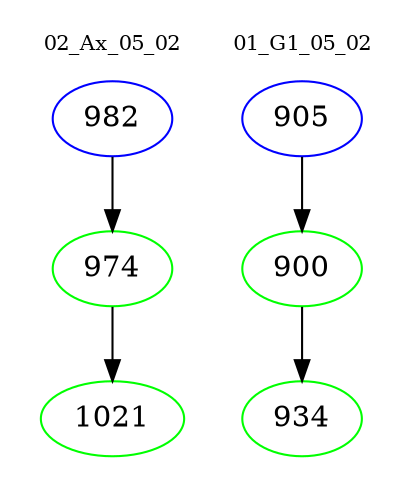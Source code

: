 digraph{
subgraph cluster_0 {
color = white
label = "02_Ax_05_02";
fontsize=10;
T0_982 [label="982", color="blue"]
T0_982 -> T0_974 [color="black"]
T0_974 [label="974", color="green"]
T0_974 -> T0_1021 [color="black"]
T0_1021 [label="1021", color="green"]
}
subgraph cluster_1 {
color = white
label = "01_G1_05_02";
fontsize=10;
T1_905 [label="905", color="blue"]
T1_905 -> T1_900 [color="black"]
T1_900 [label="900", color="green"]
T1_900 -> T1_934 [color="black"]
T1_934 [label="934", color="green"]
}
}
